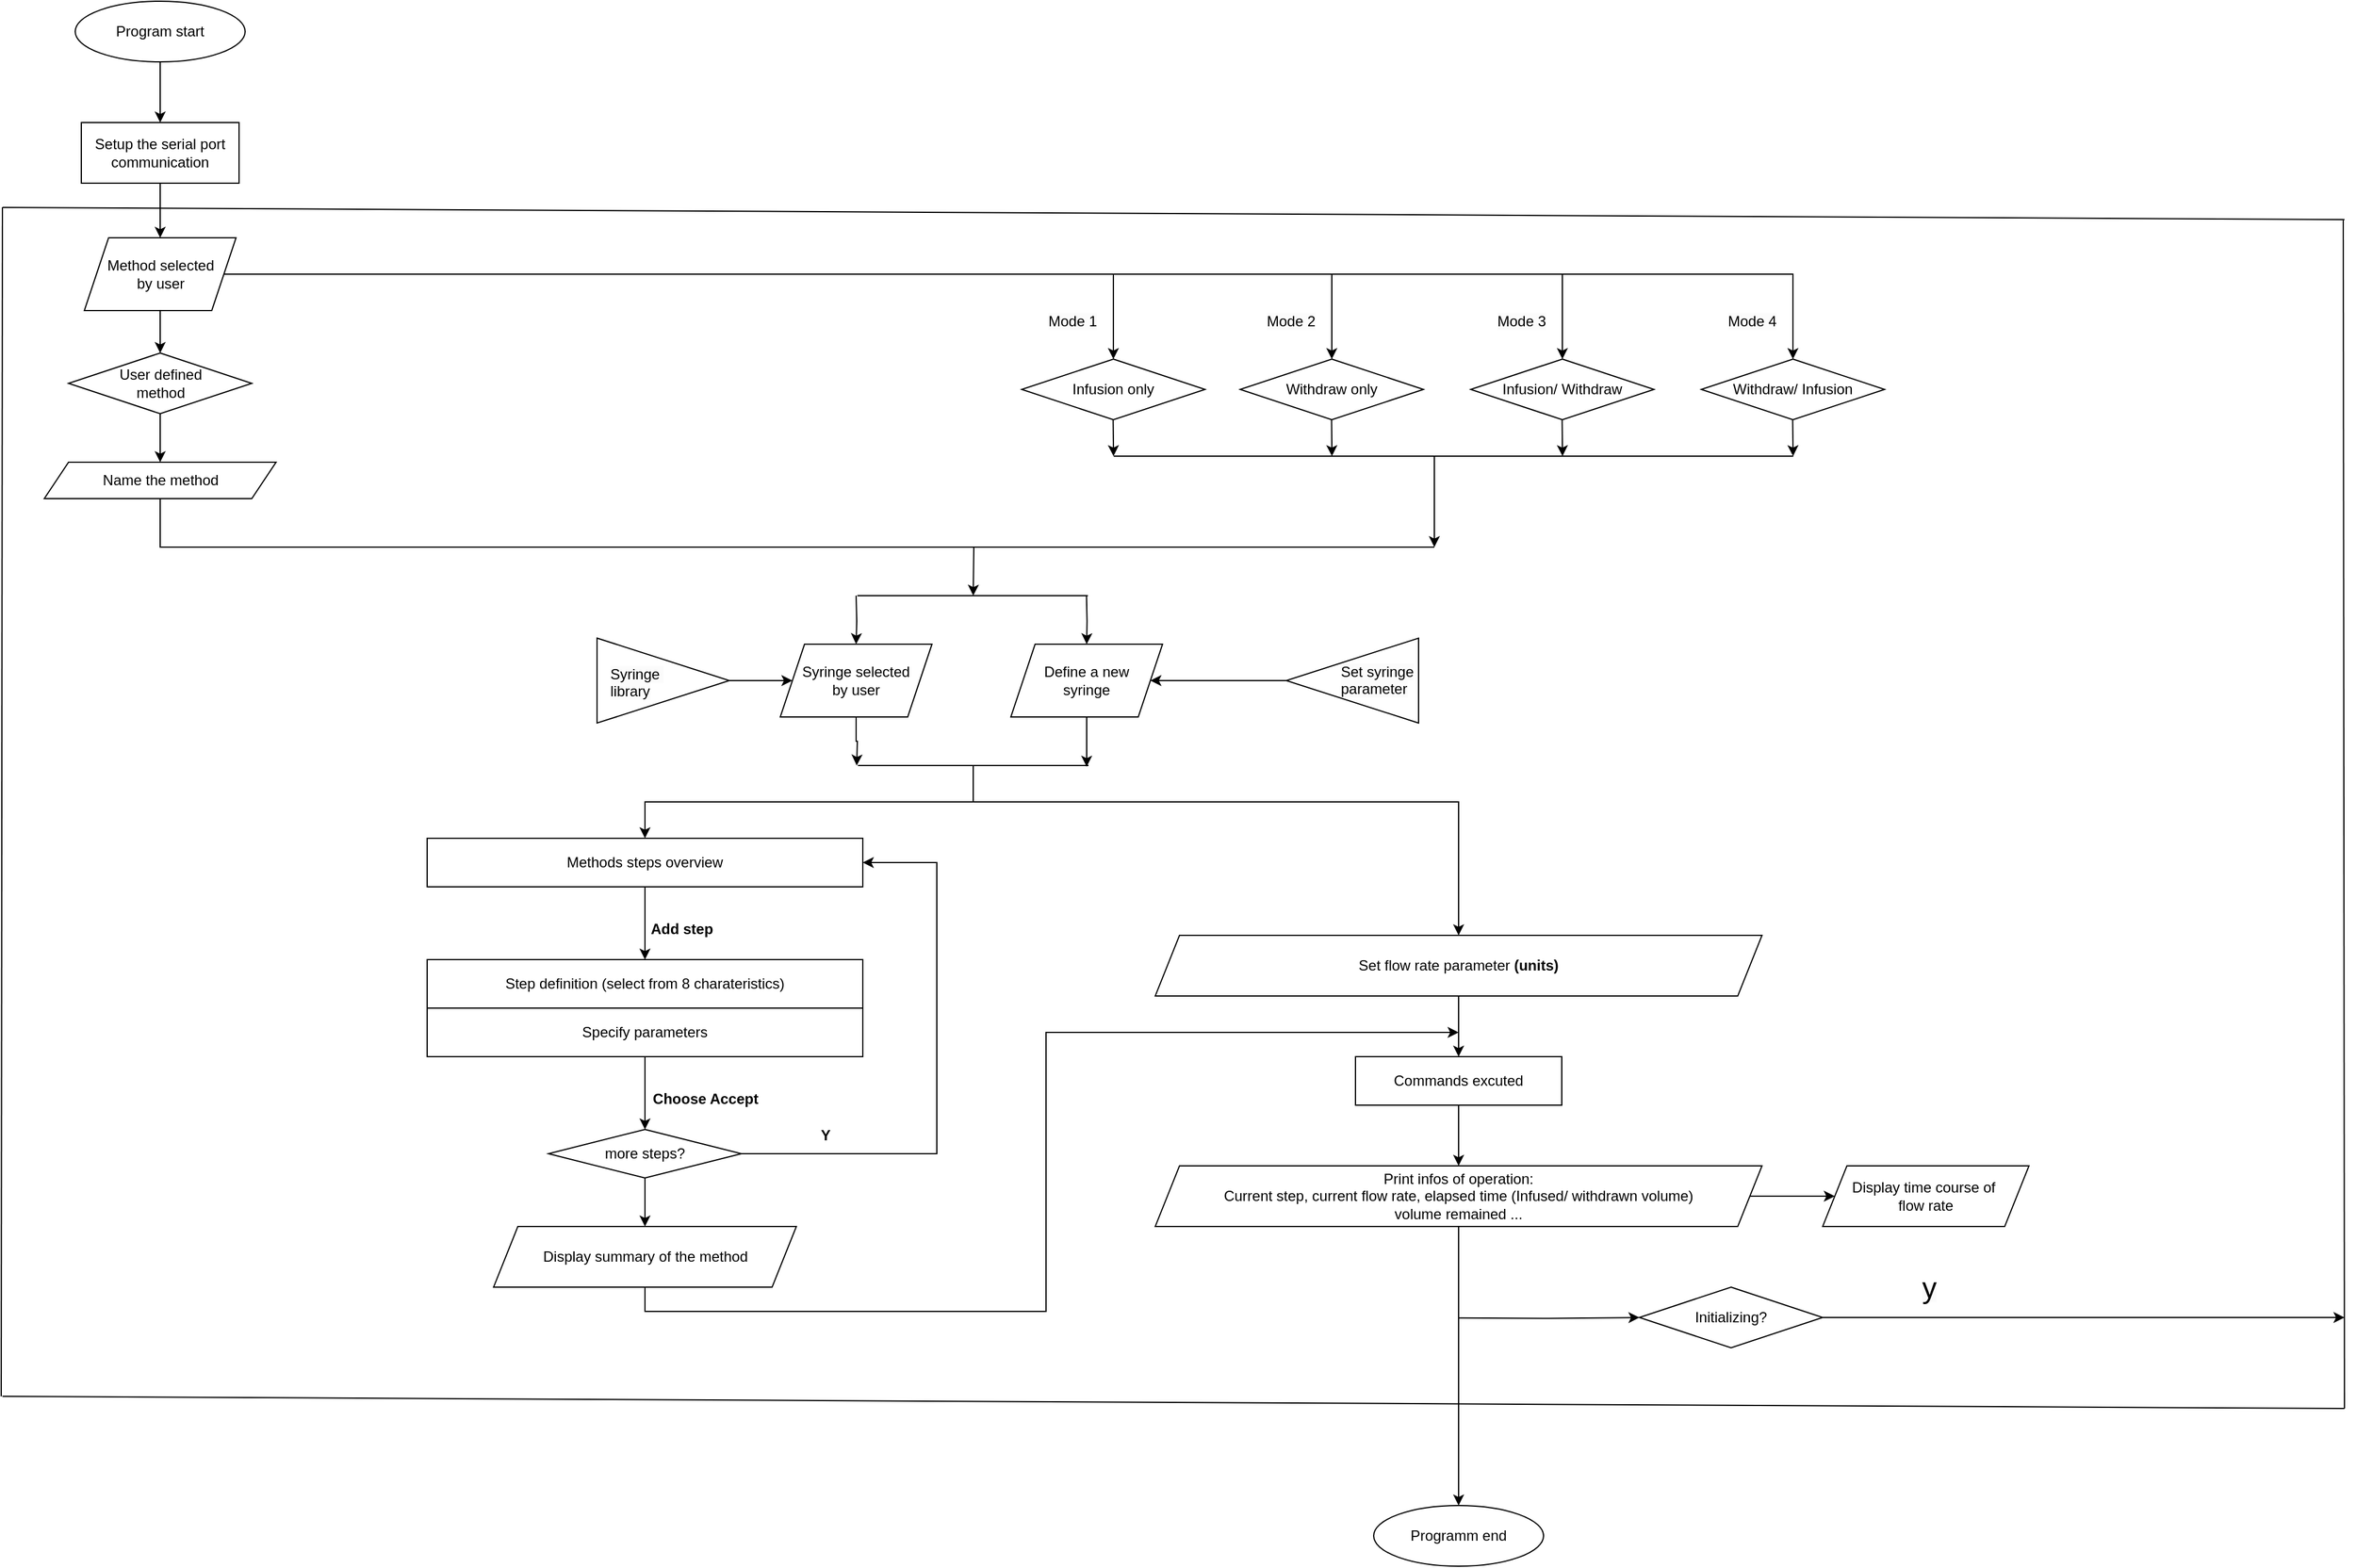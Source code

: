 <mxfile version="21.1.2" type="github">
  <diagram name="第 1 页" id="UbuT9_GUXlCiMY3kkdqx">
    <mxGraphModel dx="1577" dy="843" grid="1" gridSize="10" guides="1" tooltips="1" connect="1" arrows="1" fold="1" page="1" pageScale="1" pageWidth="2339" pageHeight="3300" math="0" shadow="0">
      <root>
        <mxCell id="0" />
        <mxCell id="1" parent="0" />
        <mxCell id="onwQynVuCHDmbatYqlRr-14" style="edgeStyle=orthogonalEdgeStyle;rounded=0;orthogonalLoop=1;jettySize=auto;html=1;exitX=0.5;exitY=1;exitDx=0;exitDy=0;" parent="1" source="f-1zvs-JG-OSIx-xGBcu-1" target="f-1zvs-JG-OSIx-xGBcu-2" edge="1">
          <mxGeometry relative="1" as="geometry" />
        </mxCell>
        <mxCell id="f-1zvs-JG-OSIx-xGBcu-1" value="Program start" style="ellipse;whiteSpace=wrap;html=1;labelBackgroundColor=none;" parent="1" vertex="1">
          <mxGeometry x="120" y="110" width="140" height="50" as="geometry" />
        </mxCell>
        <mxCell id="onwQynVuCHDmbatYqlRr-15" style="edgeStyle=orthogonalEdgeStyle;rounded=0;orthogonalLoop=1;jettySize=auto;html=1;exitX=0.5;exitY=1;exitDx=0;exitDy=0;" parent="1" source="f-1zvs-JG-OSIx-xGBcu-2" target="onwQynVuCHDmbatYqlRr-1" edge="1">
          <mxGeometry relative="1" as="geometry" />
        </mxCell>
        <mxCell id="f-1zvs-JG-OSIx-xGBcu-2" value="Setup the serial port communication" style="rounded=0;whiteSpace=wrap;html=1;labelBackgroundColor=none;" parent="1" vertex="1">
          <mxGeometry x="125" y="210" width="130" height="50" as="geometry" />
        </mxCell>
        <mxCell id="onwQynVuCHDmbatYqlRr-22" style="edgeStyle=orthogonalEdgeStyle;rounded=0;orthogonalLoop=1;jettySize=auto;html=1;exitX=0.5;exitY=1;exitDx=0;exitDy=0;" parent="1" edge="1">
          <mxGeometry relative="1" as="geometry">
            <mxPoint x="975.623" y="455.333" as="targetPoint" />
            <mxPoint x="975.29" y="455" as="sourcePoint" />
          </mxGeometry>
        </mxCell>
        <mxCell id="onwQynVuCHDmbatYqlRr-24" style="edgeStyle=orthogonalEdgeStyle;rounded=0;orthogonalLoop=1;jettySize=auto;html=1;exitX=0.5;exitY=1;exitDx=0;exitDy=0;" parent="1" edge="1">
          <mxGeometry relative="1" as="geometry">
            <mxPoint x="975.623" y="485" as="targetPoint" />
            <mxPoint x="975.29" y="455" as="sourcePoint" />
          </mxGeometry>
        </mxCell>
        <mxCell id="Zm2OJXLTSlOzFyLLAasa-3" value="Infusion only" style="rhombus;whiteSpace=wrap;html=1;labelBackgroundColor=none;" parent="1" vertex="1">
          <mxGeometry x="900" y="405" width="151" height="50" as="geometry" />
        </mxCell>
        <mxCell id="onwQynVuCHDmbatYqlRr-28" style="edgeStyle=orthogonalEdgeStyle;rounded=0;orthogonalLoop=1;jettySize=auto;html=1;exitX=0.5;exitY=1;exitDx=0;exitDy=0;" parent="1" edge="1">
          <mxGeometry relative="1" as="geometry">
            <mxPoint x="1155.623" y="485" as="targetPoint" />
            <mxPoint x="1155.29" y="455" as="sourcePoint" />
          </mxGeometry>
        </mxCell>
        <mxCell id="Zm2OJXLTSlOzFyLLAasa-4" value="Withdraw only" style="rhombus;whiteSpace=wrap;html=1;labelBackgroundColor=none;" parent="1" vertex="1">
          <mxGeometry x="1080" y="405" width="151" height="50" as="geometry" />
        </mxCell>
        <mxCell id="onwQynVuCHDmbatYqlRr-27" style="edgeStyle=orthogonalEdgeStyle;rounded=0;orthogonalLoop=1;jettySize=auto;html=1;exitX=0.5;exitY=1;exitDx=0;exitDy=0;" parent="1" edge="1">
          <mxGeometry relative="1" as="geometry">
            <mxPoint x="1345.623" y="485" as="targetPoint" />
            <mxPoint x="1345.29" y="455" as="sourcePoint" />
          </mxGeometry>
        </mxCell>
        <mxCell id="Zm2OJXLTSlOzFyLLAasa-5" value="Infusion/ Withdraw" style="rhombus;whiteSpace=wrap;html=1;labelBackgroundColor=none;" parent="1" vertex="1">
          <mxGeometry x="1270" y="405" width="151" height="50" as="geometry" />
        </mxCell>
        <mxCell id="onwQynVuCHDmbatYqlRr-25" style="edgeStyle=orthogonalEdgeStyle;rounded=0;orthogonalLoop=1;jettySize=auto;html=1;exitX=0.5;exitY=1;exitDx=0;exitDy=0;" parent="1" edge="1">
          <mxGeometry relative="1" as="geometry">
            <mxPoint x="1535.623" y="485" as="targetPoint" />
            <mxPoint x="1535.29" y="455" as="sourcePoint" />
          </mxGeometry>
        </mxCell>
        <mxCell id="Zm2OJXLTSlOzFyLLAasa-6" value="Withdraw/ Infusion" style="rhombus;whiteSpace=wrap;html=1;labelBackgroundColor=none;" parent="1" vertex="1">
          <mxGeometry x="1460" y="405" width="151" height="50" as="geometry" />
        </mxCell>
        <mxCell id="onwQynVuCHDmbatYqlRr-3" style="edgeStyle=orthogonalEdgeStyle;rounded=0;orthogonalLoop=1;jettySize=auto;html=1;exitX=1;exitY=0.5;exitDx=0;exitDy=0;entryX=0.5;entryY=0;entryDx=0;entryDy=0;" parent="1" source="onwQynVuCHDmbatYqlRr-1" target="Zm2OJXLTSlOzFyLLAasa-3" edge="1">
          <mxGeometry relative="1" as="geometry" />
        </mxCell>
        <mxCell id="onwQynVuCHDmbatYqlRr-6" style="edgeStyle=orthogonalEdgeStyle;rounded=0;orthogonalLoop=1;jettySize=auto;html=1;exitX=1;exitY=0.5;exitDx=0;exitDy=0;entryX=0.5;entryY=0;entryDx=0;entryDy=0;" parent="1" source="onwQynVuCHDmbatYqlRr-1" target="Zm2OJXLTSlOzFyLLAasa-4" edge="1">
          <mxGeometry relative="1" as="geometry" />
        </mxCell>
        <mxCell id="onwQynVuCHDmbatYqlRr-7" style="edgeStyle=orthogonalEdgeStyle;rounded=0;orthogonalLoop=1;jettySize=auto;html=1;exitX=1;exitY=0.5;exitDx=0;exitDy=0;" parent="1" source="onwQynVuCHDmbatYqlRr-1" target="Zm2OJXLTSlOzFyLLAasa-5" edge="1">
          <mxGeometry relative="1" as="geometry" />
        </mxCell>
        <mxCell id="onwQynVuCHDmbatYqlRr-8" style="edgeStyle=orthogonalEdgeStyle;rounded=0;orthogonalLoop=1;jettySize=auto;html=1;exitX=1;exitY=0.5;exitDx=0;exitDy=0;" parent="1" source="onwQynVuCHDmbatYqlRr-1" target="Zm2OJXLTSlOzFyLLAasa-6" edge="1">
          <mxGeometry relative="1" as="geometry" />
        </mxCell>
        <mxCell id="onwQynVuCHDmbatYqlRr-16" style="edgeStyle=orthogonalEdgeStyle;rounded=0;orthogonalLoop=1;jettySize=auto;html=1;exitX=0.5;exitY=1;exitDx=0;exitDy=0;entryX=0.5;entryY=0;entryDx=0;entryDy=0;" parent="1" source="onwQynVuCHDmbatYqlRr-1" target="onwQynVuCHDmbatYqlRr-13" edge="1">
          <mxGeometry relative="1" as="geometry" />
        </mxCell>
        <mxCell id="onwQynVuCHDmbatYqlRr-1" value="Method selected&lt;br style=&quot;border-color: var(--border-color);&quot;&gt;by user" style="shape=parallelogram;perimeter=parallelogramPerimeter;whiteSpace=wrap;html=1;fixedSize=1;labelBackgroundColor=none;" parent="1" vertex="1">
          <mxGeometry x="127.5" y="305" width="125" height="60" as="geometry" />
        </mxCell>
        <mxCell id="onwQynVuCHDmbatYqlRr-9" value="&lt;span style=&quot;color: rgb(0, 0, 0); font-family: Helvetica; font-size: 12px; font-style: normal; font-variant-ligatures: normal; font-variant-caps: normal; font-weight: 400; letter-spacing: normal; orphans: 2; text-align: center; text-indent: 0px; text-transform: none; widows: 2; word-spacing: 0px; -webkit-text-stroke-width: 0px; background-color: rgb(251, 251, 251); text-decoration-thickness: initial; text-decoration-style: initial; text-decoration-color: initial; float: none; display: inline !important;&quot;&gt;Mode 1&lt;/span&gt;" style="text;whiteSpace=wrap;html=1;" parent="1" vertex="1">
          <mxGeometry x="920" y="360" width="50" height="25" as="geometry" />
        </mxCell>
        <mxCell id="onwQynVuCHDmbatYqlRr-10" value="&lt;span style=&quot;color: rgb(0, 0, 0); font-family: Helvetica; font-size: 12px; font-style: normal; font-variant-ligatures: normal; font-variant-caps: normal; font-weight: 400; letter-spacing: normal; orphans: 2; text-align: center; text-indent: 0px; text-transform: none; widows: 2; word-spacing: 0px; -webkit-text-stroke-width: 0px; background-color: rgb(251, 251, 251); text-decoration-thickness: initial; text-decoration-style: initial; text-decoration-color: initial; float: none; display: inline !important;&quot;&gt;Mode 2&lt;/span&gt;" style="text;whiteSpace=wrap;html=1;" parent="1" vertex="1">
          <mxGeometry x="1100" y="360" width="50" height="25" as="geometry" />
        </mxCell>
        <mxCell id="onwQynVuCHDmbatYqlRr-11" value="&lt;span style=&quot;color: rgb(0, 0, 0); font-family: Helvetica; font-size: 12px; font-style: normal; font-variant-ligatures: normal; font-variant-caps: normal; font-weight: 400; letter-spacing: normal; orphans: 2; text-align: center; text-indent: 0px; text-transform: none; widows: 2; word-spacing: 0px; -webkit-text-stroke-width: 0px; background-color: rgb(251, 251, 251); text-decoration-thickness: initial; text-decoration-style: initial; text-decoration-color: initial; float: none; display: inline !important;&quot;&gt;Mode 3&lt;/span&gt;" style="text;whiteSpace=wrap;html=1;" parent="1" vertex="1">
          <mxGeometry x="1290" y="360" width="50" height="25" as="geometry" />
        </mxCell>
        <mxCell id="onwQynVuCHDmbatYqlRr-12" value="&lt;span style=&quot;color: rgb(0, 0, 0); font-family: Helvetica; font-size: 12px; font-style: normal; font-variant-ligatures: normal; font-variant-caps: normal; font-weight: 400; letter-spacing: normal; orphans: 2; text-align: center; text-indent: 0px; text-transform: none; widows: 2; word-spacing: 0px; -webkit-text-stroke-width: 0px; background-color: rgb(251, 251, 251); text-decoration-thickness: initial; text-decoration-style: initial; text-decoration-color: initial; float: none; display: inline !important;&quot;&gt;Mode 4&lt;/span&gt;" style="text;whiteSpace=wrap;html=1;" parent="1" vertex="1">
          <mxGeometry x="1480" y="360" width="50" height="25" as="geometry" />
        </mxCell>
        <mxCell id="onwQynVuCHDmbatYqlRr-23" value="" style="endArrow=none;html=1;rounded=0;" parent="1" edge="1">
          <mxGeometry width="50" height="50" relative="1" as="geometry">
            <mxPoint x="975.79" y="485" as="sourcePoint" />
            <mxPoint x="1535.79" y="485" as="targetPoint" />
          </mxGeometry>
        </mxCell>
        <mxCell id="onwQynVuCHDmbatYqlRr-56" style="edgeStyle=orthogonalEdgeStyle;rounded=0;orthogonalLoop=1;jettySize=auto;html=1;exitX=0.5;exitY=1;exitDx=0;exitDy=0;entryX=0.5;entryY=0;entryDx=0;entryDy=0;" parent="1" source="onwQynVuCHDmbatYqlRr-43" target="onwQynVuCHDmbatYqlRr-55" edge="1">
          <mxGeometry relative="1" as="geometry" />
        </mxCell>
        <mxCell id="gzvv5Dw7xLMA1HeM4UyV-28" style="edgeStyle=orthogonalEdgeStyle;rounded=0;orthogonalLoop=1;jettySize=auto;html=1;exitX=0.5;exitY=0;exitDx=0;exitDy=0;entryX=0.5;entryY=0;entryDx=0;entryDy=0;" edge="1" parent="1" target="onwQynVuCHDmbatYqlRr-43">
          <mxGeometry relative="1" as="geometry">
            <mxPoint x="860" y="740" as="sourcePoint" />
            <Array as="points">
              <mxPoint x="860" y="770" />
              <mxPoint x="1260" y="770" />
            </Array>
          </mxGeometry>
        </mxCell>
        <mxCell id="onwQynVuCHDmbatYqlRr-43" value="Set flow rate parameter &lt;b&gt;(units)&lt;/b&gt;" style="shape=parallelogram;perimeter=parallelogramPerimeter;whiteSpace=wrap;html=1;fixedSize=1;labelBackgroundColor=none;" parent="1" vertex="1">
          <mxGeometry x="1010" y="880" width="500" height="50" as="geometry" />
        </mxCell>
        <mxCell id="onwQynVuCHDmbatYqlRr-44" value="Programm end" style="ellipse;whiteSpace=wrap;html=1;labelBackgroundColor=none;" parent="1" vertex="1">
          <mxGeometry x="1190" y="1350" width="140" height="50" as="geometry" />
        </mxCell>
        <mxCell id="onwQynVuCHDmbatYqlRr-61" style="edgeStyle=orthogonalEdgeStyle;rounded=0;orthogonalLoop=1;jettySize=auto;html=1;exitX=0.5;exitY=1;exitDx=0;exitDy=0;entryX=0.5;entryY=0;entryDx=0;entryDy=0;" parent="1" source="onwQynVuCHDmbatYqlRr-55" target="onwQynVuCHDmbatYqlRr-58" edge="1">
          <mxGeometry relative="1" as="geometry" />
        </mxCell>
        <mxCell id="onwQynVuCHDmbatYqlRr-55" value="Commands excuted" style="rounded=0;whiteSpace=wrap;html=1;" parent="1" vertex="1">
          <mxGeometry x="1175" y="980" width="170" height="40" as="geometry" />
        </mxCell>
        <mxCell id="onwQynVuCHDmbatYqlRr-60" style="edgeStyle=orthogonalEdgeStyle;rounded=0;orthogonalLoop=1;jettySize=auto;html=1;exitX=1;exitY=0.5;exitDx=0;exitDy=0;entryX=0;entryY=0.5;entryDx=0;entryDy=0;" parent="1" source="onwQynVuCHDmbatYqlRr-58" target="onwQynVuCHDmbatYqlRr-59" edge="1">
          <mxGeometry relative="1" as="geometry" />
        </mxCell>
        <mxCell id="onwQynVuCHDmbatYqlRr-62" style="edgeStyle=orthogonalEdgeStyle;rounded=0;orthogonalLoop=1;jettySize=auto;html=1;exitX=0.5;exitY=1;exitDx=0;exitDy=0;entryX=0.5;entryY=0;entryDx=0;entryDy=0;" parent="1" source="onwQynVuCHDmbatYqlRr-58" target="onwQynVuCHDmbatYqlRr-44" edge="1">
          <mxGeometry relative="1" as="geometry" />
        </mxCell>
        <mxCell id="onwQynVuCHDmbatYqlRr-58" value="Print infos of operation:&lt;br&gt;Current step, current flow rate, elapsed time (Infused/ withdrawn volume)&lt;br&gt;volume remained ..." style="shape=parallelogram;perimeter=parallelogramPerimeter;whiteSpace=wrap;html=1;fixedSize=1;labelBackgroundColor=none;" parent="1" vertex="1">
          <mxGeometry x="1010" y="1070" width="500" height="50" as="geometry" />
        </mxCell>
        <mxCell id="onwQynVuCHDmbatYqlRr-59" value="Display time course of&amp;nbsp;&lt;br&gt;flow rate" style="shape=parallelogram;perimeter=parallelogramPerimeter;whiteSpace=wrap;html=1;fixedSize=1;labelBackgroundColor=none;" parent="1" vertex="1">
          <mxGeometry x="1560" y="1070" width="170" height="50" as="geometry" />
        </mxCell>
        <mxCell id="onwQynVuCHDmbatYqlRr-64" style="edgeStyle=orthogonalEdgeStyle;rounded=0;orthogonalLoop=1;jettySize=auto;html=1;exitX=0;exitY=0.5;exitDx=0;exitDy=0;entryX=0;entryY=0.5;entryDx=0;entryDy=0;" parent="1" target="onwQynVuCHDmbatYqlRr-63" edge="1">
          <mxGeometry relative="1" as="geometry">
            <mxPoint x="1260" y="1195.345" as="sourcePoint" />
          </mxGeometry>
        </mxCell>
        <mxCell id="onwQynVuCHDmbatYqlRr-87" style="edgeStyle=orthogonalEdgeStyle;rounded=0;orthogonalLoop=1;jettySize=auto;html=1;exitX=1;exitY=0.5;exitDx=0;exitDy=0;" parent="1" source="onwQynVuCHDmbatYqlRr-63" edge="1">
          <mxGeometry relative="1" as="geometry">
            <mxPoint x="1990" y="1195" as="targetPoint" />
          </mxGeometry>
        </mxCell>
        <mxCell id="onwQynVuCHDmbatYqlRr-63" value="Initializing?" style="rhombus;whiteSpace=wrap;html=1;labelBackgroundColor=none;" parent="1" vertex="1">
          <mxGeometry x="1409" y="1170" width="151" height="50" as="geometry" />
        </mxCell>
        <mxCell id="onwQynVuCHDmbatYqlRr-66" value="&lt;span style=&quot;color: rgb(0, 0, 0); font-family: Helvetica; font-style: normal; font-variant-ligatures: normal; font-variant-caps: normal; letter-spacing: normal; orphans: 2; text-align: center; text-indent: 0px; text-transform: none; widows: 2; word-spacing: 0px; -webkit-text-stroke-width: 0px; background-color: rgb(251, 251, 251); text-decoration-thickness: initial; text-decoration-style: initial; text-decoration-color: initial; float: none; display: inline !important;&quot;&gt;&lt;font style=&quot;font-size: 24px;&quot;&gt;y&lt;/font&gt;&lt;/span&gt;" style="text;whiteSpace=wrap;html=1;" parent="1" vertex="1">
          <mxGeometry x="1640" y="1150" width="100" height="40" as="geometry" />
        </mxCell>
        <mxCell id="gzvv5Dw7xLMA1HeM4UyV-6" value="" style="group" vertex="1" connectable="0" parent="1">
          <mxGeometry x="59" y="280" width="1931" height="990" as="geometry" />
        </mxCell>
        <mxCell id="gzvv5Dw7xLMA1HeM4UyV-2" value="" style="endArrow=none;html=1;rounded=0;" edge="1" parent="gzvv5Dw7xLMA1HeM4UyV-6">
          <mxGeometry width="50" height="50" relative="1" as="geometry">
            <mxPoint x="1" y="980" as="sourcePoint" />
            <mxPoint x="1931" y="990" as="targetPoint" />
          </mxGeometry>
        </mxCell>
        <mxCell id="gzvv5Dw7xLMA1HeM4UyV-3" value="" style="endArrow=none;html=1;rounded=0;" edge="1" parent="gzvv5Dw7xLMA1HeM4UyV-6">
          <mxGeometry width="50" height="50" relative="1" as="geometry">
            <mxPoint x="1931" y="990" as="sourcePoint" />
            <mxPoint x="1930" y="10" as="targetPoint" />
          </mxGeometry>
        </mxCell>
        <mxCell id="gzvv5Dw7xLMA1HeM4UyV-4" value="" style="endArrow=none;html=1;rounded=0;" edge="1" parent="gzvv5Dw7xLMA1HeM4UyV-6">
          <mxGeometry width="50" height="50" relative="1" as="geometry">
            <mxPoint y="980" as="sourcePoint" />
            <mxPoint x="1" as="targetPoint" />
          </mxGeometry>
        </mxCell>
        <mxCell id="gzvv5Dw7xLMA1HeM4UyV-5" value="" style="endArrow=none;html=1;rounded=0;" edge="1" parent="gzvv5Dw7xLMA1HeM4UyV-6">
          <mxGeometry width="50" height="50" relative="1" as="geometry">
            <mxPoint x="1" as="sourcePoint" />
            <mxPoint x="1931" y="10" as="targetPoint" />
          </mxGeometry>
        </mxCell>
        <mxCell id="gzvv5Dw7xLMA1HeM4UyV-15" style="edgeStyle=orthogonalEdgeStyle;rounded=0;orthogonalLoop=1;jettySize=auto;html=1;exitX=0.5;exitY=1;exitDx=0;exitDy=0;entryX=0.5;entryY=0;entryDx=0;entryDy=0;" edge="1" parent="gzvv5Dw7xLMA1HeM4UyV-6" source="gzvv5Dw7xLMA1HeM4UyV-8" target="gzvv5Dw7xLMA1HeM4UyV-9">
          <mxGeometry relative="1" as="geometry" />
        </mxCell>
        <mxCell id="gzvv5Dw7xLMA1HeM4UyV-26" style="edgeStyle=orthogonalEdgeStyle;rounded=0;orthogonalLoop=1;jettySize=auto;html=1;exitX=0.5;exitY=0;exitDx=0;exitDy=0;entryX=0.5;entryY=0;entryDx=0;entryDy=0;" edge="1" parent="gzvv5Dw7xLMA1HeM4UyV-6" target="gzvv5Dw7xLMA1HeM4UyV-8">
          <mxGeometry relative="1" as="geometry">
            <mxPoint x="801" y="460" as="sourcePoint" />
            <Array as="points">
              <mxPoint x="801" y="490" />
              <mxPoint x="530" y="490" />
            </Array>
          </mxGeometry>
        </mxCell>
        <mxCell id="gzvv5Dw7xLMA1HeM4UyV-8" value="Methods steps overview" style="rounded=0;whiteSpace=wrap;html=1;" vertex="1" parent="gzvv5Dw7xLMA1HeM4UyV-6">
          <mxGeometry x="351" y="520" width="359" height="40" as="geometry" />
        </mxCell>
        <mxCell id="gzvv5Dw7xLMA1HeM4UyV-9" value="Step definition (select from 8 charateristics)" style="rounded=0;whiteSpace=wrap;html=1;" vertex="1" parent="gzvv5Dw7xLMA1HeM4UyV-6">
          <mxGeometry x="351" y="620" width="359" height="40" as="geometry" />
        </mxCell>
        <mxCell id="gzvv5Dw7xLMA1HeM4UyV-17" style="edgeStyle=orthogonalEdgeStyle;rounded=0;orthogonalLoop=1;jettySize=auto;html=1;exitX=0.5;exitY=1;exitDx=0;exitDy=0;entryX=0.5;entryY=0;entryDx=0;entryDy=0;" edge="1" parent="gzvv5Dw7xLMA1HeM4UyV-6" source="gzvv5Dw7xLMA1HeM4UyV-10" target="gzvv5Dw7xLMA1HeM4UyV-16">
          <mxGeometry relative="1" as="geometry" />
        </mxCell>
        <mxCell id="gzvv5Dw7xLMA1HeM4UyV-10" value="Specify parameters" style="rounded=0;whiteSpace=wrap;html=1;" vertex="1" parent="gzvv5Dw7xLMA1HeM4UyV-6">
          <mxGeometry x="351" y="660" width="359" height="40" as="geometry" />
        </mxCell>
        <mxCell id="gzvv5Dw7xLMA1HeM4UyV-13" style="edgeStyle=orthogonalEdgeStyle;rounded=0;orthogonalLoop=1;jettySize=auto;html=1;exitX=0.5;exitY=1;exitDx=0;exitDy=0;" edge="1" parent="gzvv5Dw7xLMA1HeM4UyV-6" source="gzvv5Dw7xLMA1HeM4UyV-11">
          <mxGeometry relative="1" as="geometry">
            <mxPoint x="801" y="320" as="targetPoint" />
          </mxGeometry>
        </mxCell>
        <mxCell id="gzvv5Dw7xLMA1HeM4UyV-11" value="Name the method" style="shape=parallelogram;perimeter=parallelogramPerimeter;whiteSpace=wrap;html=1;fixedSize=1;labelBackgroundColor=none;" vertex="1" parent="gzvv5Dw7xLMA1HeM4UyV-6">
          <mxGeometry x="35.5" y="210" width="191" height="30" as="geometry" />
        </mxCell>
        <mxCell id="gzvv5Dw7xLMA1HeM4UyV-12" style="edgeStyle=orthogonalEdgeStyle;rounded=0;orthogonalLoop=1;jettySize=auto;html=1;exitX=0.5;exitY=1;exitDx=0;exitDy=0;" edge="1" parent="gzvv5Dw7xLMA1HeM4UyV-6" source="onwQynVuCHDmbatYqlRr-13" target="gzvv5Dw7xLMA1HeM4UyV-11">
          <mxGeometry relative="1" as="geometry" />
        </mxCell>
        <mxCell id="onwQynVuCHDmbatYqlRr-13" value="User defined&lt;br&gt;method" style="rhombus;whiteSpace=wrap;html=1;labelBackgroundColor=none;" parent="gzvv5Dw7xLMA1HeM4UyV-6" vertex="1">
          <mxGeometry x="55.5" y="120" width="151" height="50" as="geometry" />
        </mxCell>
        <mxCell id="gzvv5Dw7xLMA1HeM4UyV-14" value="&lt;b&gt;Add step&lt;/b&gt;" style="text;html=1;strokeColor=none;fillColor=none;align=center;verticalAlign=middle;whiteSpace=wrap;rounded=0;" vertex="1" parent="gzvv5Dw7xLMA1HeM4UyV-6">
          <mxGeometry x="531" y="580" width="60" height="30" as="geometry" />
        </mxCell>
        <mxCell id="gzvv5Dw7xLMA1HeM4UyV-19" style="edgeStyle=orthogonalEdgeStyle;rounded=0;orthogonalLoop=1;jettySize=auto;html=1;exitX=1;exitY=0.5;exitDx=0;exitDy=0;entryX=1;entryY=0.5;entryDx=0;entryDy=0;" edge="1" parent="gzvv5Dw7xLMA1HeM4UyV-6" source="gzvv5Dw7xLMA1HeM4UyV-16" target="gzvv5Dw7xLMA1HeM4UyV-8">
          <mxGeometry relative="1" as="geometry">
            <Array as="points">
              <mxPoint x="771" y="780" />
              <mxPoint x="771" y="540" />
            </Array>
          </mxGeometry>
        </mxCell>
        <mxCell id="gzvv5Dw7xLMA1HeM4UyV-29" style="edgeStyle=orthogonalEdgeStyle;rounded=0;orthogonalLoop=1;jettySize=auto;html=1;exitX=0.5;exitY=1;exitDx=0;exitDy=0;entryX=0.5;entryY=0;entryDx=0;entryDy=0;" edge="1" parent="gzvv5Dw7xLMA1HeM4UyV-6" source="gzvv5Dw7xLMA1HeM4UyV-16" target="gzvv5Dw7xLMA1HeM4UyV-21">
          <mxGeometry relative="1" as="geometry" />
        </mxCell>
        <mxCell id="gzvv5Dw7xLMA1HeM4UyV-16" value="more steps?" style="rhombus;whiteSpace=wrap;html=1;" vertex="1" parent="gzvv5Dw7xLMA1HeM4UyV-6">
          <mxGeometry x="451" y="760" width="159" height="40" as="geometry" />
        </mxCell>
        <mxCell id="gzvv5Dw7xLMA1HeM4UyV-18" value="&lt;b&gt;Choose Accept&lt;/b&gt;" style="text;html=1;strokeColor=none;fillColor=none;align=center;verticalAlign=middle;whiteSpace=wrap;rounded=0;" vertex="1" parent="gzvv5Dw7xLMA1HeM4UyV-6">
          <mxGeometry x="531" y="720" width="99" height="30" as="geometry" />
        </mxCell>
        <mxCell id="gzvv5Dw7xLMA1HeM4UyV-20" value="&lt;b&gt;Y&lt;/b&gt;" style="text;html=1;strokeColor=none;fillColor=none;align=center;verticalAlign=middle;whiteSpace=wrap;rounded=0;" vertex="1" parent="gzvv5Dw7xLMA1HeM4UyV-6">
          <mxGeometry x="630" y="750" width="99" height="30" as="geometry" />
        </mxCell>
        <mxCell id="gzvv5Dw7xLMA1HeM4UyV-30" style="edgeStyle=orthogonalEdgeStyle;rounded=0;orthogonalLoop=1;jettySize=auto;html=1;exitX=0.5;exitY=1;exitDx=0;exitDy=0;" edge="1" parent="gzvv5Dw7xLMA1HeM4UyV-6" source="gzvv5Dw7xLMA1HeM4UyV-21">
          <mxGeometry relative="1" as="geometry">
            <mxPoint x="1201" y="680" as="targetPoint" />
            <Array as="points">
              <mxPoint x="530" y="910" />
              <mxPoint x="861" y="910" />
              <mxPoint x="861" y="680" />
              <mxPoint x="1201" y="680" />
            </Array>
          </mxGeometry>
        </mxCell>
        <mxCell id="gzvv5Dw7xLMA1HeM4UyV-21" value="Display summary of the method" style="shape=parallelogram;perimeter=parallelogramPerimeter;whiteSpace=wrap;html=1;fixedSize=1;" vertex="1" parent="gzvv5Dw7xLMA1HeM4UyV-6">
          <mxGeometry x="405.75" y="840" width="249.5" height="50" as="geometry" />
        </mxCell>
        <mxCell id="onwQynVuCHDmbatYqlRr-29" style="edgeStyle=orthogonalEdgeStyle;rounded=0;orthogonalLoop=1;jettySize=auto;html=1;exitX=0.5;exitY=0;exitDx=0;exitDy=0;entryX=0.5;entryY=0;entryDx=0;entryDy=0;" parent="gzvv5Dw7xLMA1HeM4UyV-6" target="onwQynVuCHDmbatYqlRr-19" edge="1">
          <mxGeometry relative="1" as="geometry">
            <mxPoint x="704.5" y="320" as="sourcePoint" />
          </mxGeometry>
        </mxCell>
        <mxCell id="onwQynVuCHDmbatYqlRr-46" style="edgeStyle=orthogonalEdgeStyle;rounded=0;orthogonalLoop=1;jettySize=auto;html=1;exitX=0.5;exitY=1;exitDx=0;exitDy=0;entryX=0.292;entryY=0;entryDx=0;entryDy=0;entryPerimeter=0;" parent="gzvv5Dw7xLMA1HeM4UyV-6" source="onwQynVuCHDmbatYqlRr-19" edge="1">
          <mxGeometry relative="1" as="geometry">
            <mxPoint x="705" y="460" as="targetPoint" />
          </mxGeometry>
        </mxCell>
        <mxCell id="onwQynVuCHDmbatYqlRr-19" value="Syringe selected&lt;br&gt;by user" style="shape=parallelogram;perimeter=parallelogramPerimeter;whiteSpace=wrap;html=1;fixedSize=1;labelBackgroundColor=none;" parent="gzvv5Dw7xLMA1HeM4UyV-6" vertex="1">
          <mxGeometry x="642" y="360" width="125" height="60" as="geometry" />
        </mxCell>
        <mxCell id="onwQynVuCHDmbatYqlRr-30" style="edgeStyle=orthogonalEdgeStyle;rounded=0;orthogonalLoop=1;jettySize=auto;html=1;exitX=0.5;exitY=0;exitDx=0;exitDy=0;entryX=0.5;entryY=0;entryDx=0;entryDy=0;" parent="gzvv5Dw7xLMA1HeM4UyV-6" target="onwQynVuCHDmbatYqlRr-20" edge="1">
          <mxGeometry relative="1" as="geometry">
            <mxPoint x="894.333" y="320" as="sourcePoint" />
          </mxGeometry>
        </mxCell>
        <mxCell id="onwQynVuCHDmbatYqlRr-47" style="edgeStyle=orthogonalEdgeStyle;rounded=0;orthogonalLoop=1;jettySize=auto;html=1;exitX=0.5;exitY=1;exitDx=0;exitDy=0;entryX=0.671;entryY=0.02;entryDx=0;entryDy=0;entryPerimeter=0;" parent="gzvv5Dw7xLMA1HeM4UyV-6" source="onwQynVuCHDmbatYqlRr-20" edge="1">
          <mxGeometry relative="1" as="geometry">
            <mxPoint x="894.5" y="461" as="targetPoint" />
          </mxGeometry>
        </mxCell>
        <mxCell id="onwQynVuCHDmbatYqlRr-20" value="Define a new&lt;br&gt;syringe" style="shape=parallelogram;perimeter=parallelogramPerimeter;whiteSpace=wrap;html=1;fixedSize=1;labelBackgroundColor=none;" parent="gzvv5Dw7xLMA1HeM4UyV-6" vertex="1">
          <mxGeometry x="832" y="360" width="125" height="60" as="geometry" />
        </mxCell>
        <mxCell id="onwQynVuCHDmbatYqlRr-32" style="edgeStyle=orthogonalEdgeStyle;rounded=0;orthogonalLoop=1;jettySize=auto;html=1;exitX=1;exitY=0.5;exitDx=0;exitDy=0;" parent="gzvv5Dw7xLMA1HeM4UyV-6" source="onwQynVuCHDmbatYqlRr-31" target="onwQynVuCHDmbatYqlRr-19" edge="1">
          <mxGeometry relative="1" as="geometry" />
        </mxCell>
        <mxCell id="onwQynVuCHDmbatYqlRr-37" style="edgeStyle=orthogonalEdgeStyle;rounded=0;orthogonalLoop=1;jettySize=auto;html=1;exitX=1;exitY=0.5;exitDx=0;exitDy=0;entryX=1;entryY=0.5;entryDx=0;entryDy=0;" parent="gzvv5Dw7xLMA1HeM4UyV-6" source="onwQynVuCHDmbatYqlRr-33" target="onwQynVuCHDmbatYqlRr-20" edge="1">
          <mxGeometry relative="1" as="geometry" />
        </mxCell>
        <mxCell id="onwQynVuCHDmbatYqlRr-36" value="&lt;span style=&quot;color: rgb(0, 0, 0); font-family: Helvetica; font-size: 12px; font-style: normal; font-variant-ligatures: normal; font-variant-caps: normal; font-weight: 400; letter-spacing: normal; orphans: 2; text-align: center; text-indent: 0px; text-transform: none; widows: 2; word-spacing: 0px; -webkit-text-stroke-width: 0px; background-color: rgb(251, 251, 251); text-decoration-thickness: initial; text-decoration-style: initial; text-decoration-color: initial; float: none; display: inline !important;&quot;&gt;Syringe&amp;nbsp;&lt;br&gt;library&lt;br&gt;&lt;/span&gt;" style="text;whiteSpace=wrap;html=1;" parent="gzvv5Dw7xLMA1HeM4UyV-6" vertex="1">
          <mxGeometry x="500.5" y="370.5" width="48.5" height="39.5" as="geometry" />
        </mxCell>
        <mxCell id="onwQynVuCHDmbatYqlRr-38" value="" style="group" parent="gzvv5Dw7xLMA1HeM4UyV-6" vertex="1" connectable="0">
          <mxGeometry x="1059" y="355" width="113" height="70" as="geometry" />
        </mxCell>
        <mxCell id="onwQynVuCHDmbatYqlRr-33" value="" style="triangle;whiteSpace=wrap;html=1;rotation=-180;movable=1;resizable=1;rotatable=1;deletable=1;editable=1;locked=0;connectable=1;" parent="onwQynVuCHDmbatYqlRr-38" vertex="1">
          <mxGeometry width="109" height="70" as="geometry" />
        </mxCell>
        <mxCell id="onwQynVuCHDmbatYqlRr-35" value="&lt;span style=&quot;color: rgb(0, 0, 0); font-family: Helvetica; font-size: 12px; font-style: normal; font-variant-ligatures: normal; font-variant-caps: normal; font-weight: 400; letter-spacing: normal; orphans: 2; text-align: center; text-indent: 0px; text-transform: none; widows: 2; word-spacing: 0px; -webkit-text-stroke-width: 0px; background-color: rgb(251, 251, 251); text-decoration-thickness: initial; text-decoration-style: initial; text-decoration-color: initial; float: none; display: inline !important;&quot;&gt;Set syringe parameter&lt;/span&gt;" style="text;whiteSpace=wrap;html=1;movable=1;resizable=1;rotatable=1;deletable=1;editable=1;locked=0;connectable=1;" parent="onwQynVuCHDmbatYqlRr-38" vertex="1">
          <mxGeometry x="43" y="13.5" width="70" height="39.5" as="geometry" />
        </mxCell>
        <mxCell id="onwQynVuCHDmbatYqlRr-40" value="" style="group" parent="gzvv5Dw7xLMA1HeM4UyV-6" vertex="1" connectable="0">
          <mxGeometry x="491" y="355" width="109" height="70" as="geometry" />
        </mxCell>
        <mxCell id="onwQynVuCHDmbatYqlRr-31" value="" style="triangle;whiteSpace=wrap;html=1;" parent="onwQynVuCHDmbatYqlRr-40" vertex="1">
          <mxGeometry width="109" height="70" as="geometry" />
        </mxCell>
        <mxCell id="onwQynVuCHDmbatYqlRr-39" value="&lt;span style=&quot;color: rgb(0, 0, 0); font-family: Helvetica; font-size: 12px; font-style: normal; font-variant-ligatures: normal; font-variant-caps: normal; font-weight: 400; letter-spacing: normal; orphans: 2; text-align: center; text-indent: 0px; text-transform: none; widows: 2; word-spacing: 0px; -webkit-text-stroke-width: 0px; background-color: rgb(251, 251, 251); text-decoration-thickness: initial; text-decoration-style: initial; text-decoration-color: initial; float: none; display: inline !important;&quot;&gt;Syringe&amp;nbsp;&lt;br&gt;library&lt;br&gt;&lt;/span&gt;" style="text;whiteSpace=wrap;html=1;" parent="onwQynVuCHDmbatYqlRr-40" vertex="1">
          <mxGeometry x="9.25" y="15.5" width="48.5" height="39.5" as="geometry" />
        </mxCell>
        <mxCell id="onwQynVuCHDmbatYqlRr-53" value="" style="endArrow=none;html=1;rounded=0;" parent="gzvv5Dw7xLMA1HeM4UyV-6" edge="1">
          <mxGeometry width="50" height="50" relative="1" as="geometry">
            <mxPoint x="705.5" y="320" as="sourcePoint" />
            <mxPoint x="895.5" y="320" as="targetPoint" />
          </mxGeometry>
        </mxCell>
        <mxCell id="gzvv5Dw7xLMA1HeM4UyV-23" value="" style="endArrow=none;html=1;rounded=0;" edge="1" parent="gzvv5Dw7xLMA1HeM4UyV-6">
          <mxGeometry width="50" height="50" relative="1" as="geometry">
            <mxPoint x="801" y="280" as="sourcePoint" />
            <mxPoint x="1181" y="280" as="targetPoint" />
          </mxGeometry>
        </mxCell>
        <mxCell id="gzvv5Dw7xLMA1HeM4UyV-24" value="" style="endArrow=classic;html=1;rounded=0;jumpSize=0;endSize=6;" edge="1" parent="1">
          <mxGeometry width="50" height="50" relative="1" as="geometry">
            <mxPoint x="1240" y="485" as="sourcePoint" />
            <mxPoint x="1240" y="560" as="targetPoint" />
          </mxGeometry>
        </mxCell>
        <mxCell id="gzvv5Dw7xLMA1HeM4UyV-25" value="" style="endArrow=none;html=1;rounded=0;" edge="1" parent="1">
          <mxGeometry width="50" height="50" relative="1" as="geometry">
            <mxPoint x="765" y="740" as="sourcePoint" />
            <mxPoint x="955" y="740" as="targetPoint" />
          </mxGeometry>
        </mxCell>
      </root>
    </mxGraphModel>
  </diagram>
</mxfile>
